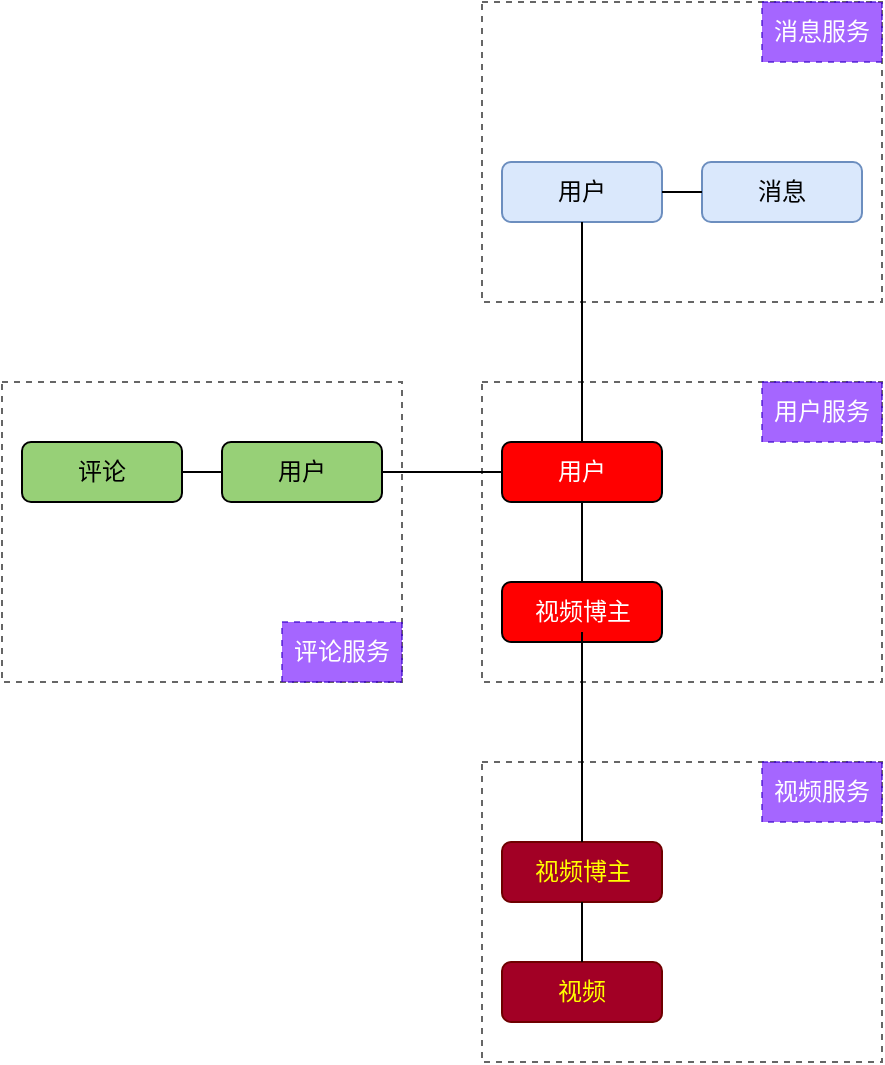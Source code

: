 <mxfile version="18.2.1" type="github">
  <diagram id="S6ZXmyy4FsdETWh7IbG3" name="第 1 页">
    <mxGraphModel dx="1154" dy="563" grid="1" gridSize="10" guides="1" tooltips="1" connect="1" arrows="1" fold="1" page="1" pageScale="1" pageWidth="827" pageHeight="1169" math="0" shadow="0">
      <root>
        <mxCell id="0" />
        <mxCell id="1" parent="0" />
        <mxCell id="gzWLaF3x57dqnRp0WAO5-1" value="" style="rounded=0;whiteSpace=wrap;html=1;opacity=60;dashed=1;" parent="1" vertex="1">
          <mxGeometry x="180" y="260" width="200" height="150" as="geometry" />
        </mxCell>
        <mxCell id="gzWLaF3x57dqnRp0WAO5-2" value="评论服务" style="text;html=1;fillColor=#6a00ff;align=center;verticalAlign=middle;whiteSpace=wrap;rounded=0;dashed=1;opacity=60;strokeColor=#3700CC;fontColor=#ffffff;" parent="1" vertex="1">
          <mxGeometry x="320" y="380" width="60" height="30" as="geometry" />
        </mxCell>
        <mxCell id="gzWLaF3x57dqnRp0WAO5-3" value="" style="rounded=0;whiteSpace=wrap;html=1;opacity=60;dashed=1;" parent="1" vertex="1">
          <mxGeometry x="420" y="260" width="200" height="150" as="geometry" />
        </mxCell>
        <mxCell id="gzWLaF3x57dqnRp0WAO5-4" value="用户服务" style="text;html=1;strokeColor=#3700CC;fillColor=#6a00ff;align=center;verticalAlign=middle;whiteSpace=wrap;rounded=0;dashed=1;opacity=60;fontColor=#ffffff;" parent="1" vertex="1">
          <mxGeometry x="560" y="260" width="60" height="30" as="geometry" />
        </mxCell>
        <mxCell id="gzWLaF3x57dqnRp0WAO5-5" value="" style="rounded=0;whiteSpace=wrap;html=1;opacity=60;dashed=1;" parent="1" vertex="1">
          <mxGeometry x="420" y="450" width="200" height="150" as="geometry" />
        </mxCell>
        <mxCell id="gzWLaF3x57dqnRp0WAO5-6" value="视频服务" style="text;html=1;strokeColor=#3700CC;fillColor=#6a00ff;align=center;verticalAlign=middle;whiteSpace=wrap;rounded=0;dashed=1;opacity=60;fontColor=#ffffff;" parent="1" vertex="1">
          <mxGeometry x="560" y="450" width="60" height="30" as="geometry" />
        </mxCell>
        <mxCell id="gzWLaF3x57dqnRp0WAO5-7" value="" style="rounded=1;whiteSpace=wrap;html=1;fillColor=#97D077;" parent="1" vertex="1">
          <mxGeometry x="190" y="290" width="80" height="30" as="geometry" />
        </mxCell>
        <mxCell id="gzWLaF3x57dqnRp0WAO5-8" value="评论" style="text;html=1;strokeColor=none;fillColor=none;align=center;verticalAlign=middle;whiteSpace=wrap;rounded=0;" parent="1" vertex="1">
          <mxGeometry x="210" y="295" width="40" height="20" as="geometry" />
        </mxCell>
        <mxCell id="gzWLaF3x57dqnRp0WAO5-9" value="" style="rounded=1;whiteSpace=wrap;html=1;fillColor=#FF0000;" parent="1" vertex="1">
          <mxGeometry x="430" y="290" width="80" height="30" as="geometry" />
        </mxCell>
        <mxCell id="gzWLaF3x57dqnRp0WAO5-11" value="用户" style="text;html=1;strokeColor=none;fillColor=none;align=center;verticalAlign=middle;whiteSpace=wrap;rounded=0;fontColor=#FFFFFF;" parent="1" vertex="1">
          <mxGeometry x="450" y="295" width="40" height="20" as="geometry" />
        </mxCell>
        <mxCell id="gzWLaF3x57dqnRp0WAO5-12" value="" style="rounded=1;whiteSpace=wrap;html=1;fillColor=#FF0000;fontColor=#FFFFFF;" parent="1" vertex="1">
          <mxGeometry x="430" y="360" width="80" height="30" as="geometry" />
        </mxCell>
        <mxCell id="gzWLaF3x57dqnRp0WAO5-13" value="视频博主" style="text;html=1;strokeColor=none;fillColor=none;align=center;verticalAlign=middle;whiteSpace=wrap;rounded=0;fontColor=#FFFFFF;" parent="1" vertex="1">
          <mxGeometry x="437.5" y="365" width="65" height="20" as="geometry" />
        </mxCell>
        <mxCell id="gzWLaF3x57dqnRp0WAO5-16" value="" style="endArrow=none;html=1;rounded=0;exitX=0.5;exitY=0;exitDx=0;exitDy=0;entryX=0.5;entryY=1;entryDx=0;entryDy=0;" parent="1" source="gzWLaF3x57dqnRp0WAO5-12" target="gzWLaF3x57dqnRp0WAO5-9" edge="1">
          <mxGeometry width="50" height="50" relative="1" as="geometry">
            <mxPoint x="350" y="350" as="sourcePoint" />
            <mxPoint x="400" y="300" as="targetPoint" />
          </mxGeometry>
        </mxCell>
        <mxCell id="gzWLaF3x57dqnRp0WAO5-17" value="" style="rounded=1;whiteSpace=wrap;html=1;fillColor=#97D077;" parent="1" vertex="1">
          <mxGeometry x="290" y="290" width="80" height="30" as="geometry" />
        </mxCell>
        <mxCell id="gzWLaF3x57dqnRp0WAO5-18" value="" style="endArrow=none;html=1;rounded=0;entryX=0;entryY=0.5;entryDx=0;entryDy=0;exitX=1;exitY=0.5;exitDx=0;exitDy=0;" parent="1" source="gzWLaF3x57dqnRp0WAO5-17" target="gzWLaF3x57dqnRp0WAO5-9" edge="1">
          <mxGeometry width="50" height="50" relative="1" as="geometry">
            <mxPoint x="280" y="470" as="sourcePoint" />
            <mxPoint x="330" y="420" as="targetPoint" />
          </mxGeometry>
        </mxCell>
        <mxCell id="gzWLaF3x57dqnRp0WAO5-19" value="用户" style="text;html=1;strokeColor=none;fillColor=none;align=center;verticalAlign=middle;whiteSpace=wrap;rounded=0;" parent="1" vertex="1">
          <mxGeometry x="310" y="295" width="40" height="20" as="geometry" />
        </mxCell>
        <mxCell id="gzWLaF3x57dqnRp0WAO5-20" value="" style="endArrow=none;html=1;rounded=0;entryX=0;entryY=0.5;entryDx=0;entryDy=0;exitX=1;exitY=0.5;exitDx=0;exitDy=0;" parent="1" source="gzWLaF3x57dqnRp0WAO5-7" target="gzWLaF3x57dqnRp0WAO5-17" edge="1">
          <mxGeometry width="50" height="50" relative="1" as="geometry">
            <mxPoint x="360" y="470" as="sourcePoint" />
            <mxPoint x="410" y="420" as="targetPoint" />
          </mxGeometry>
        </mxCell>
        <mxCell id="gzWLaF3x57dqnRp0WAO5-21" value="" style="rounded=1;whiteSpace=wrap;html=1;fillColor=#a20025;fontColor=#FFFF00;strokeColor=#6F0000;" parent="1" vertex="1">
          <mxGeometry x="430" y="490" width="80" height="30" as="geometry" />
        </mxCell>
        <mxCell id="gzWLaF3x57dqnRp0WAO5-22" value="视频博主" style="text;html=1;strokeColor=none;fillColor=none;align=center;verticalAlign=middle;whiteSpace=wrap;rounded=0;fontColor=#FFFF00;" parent="1" vertex="1">
          <mxGeometry x="437.5" y="495" width="65" height="20" as="geometry" />
        </mxCell>
        <mxCell id="gzWLaF3x57dqnRp0WAO5-23" value="" style="endArrow=none;html=1;rounded=0;entryX=0.5;entryY=1;entryDx=0;entryDy=0;exitX=0.5;exitY=0;exitDx=0;exitDy=0;" parent="1" source="gzWLaF3x57dqnRp0WAO5-21" target="gzWLaF3x57dqnRp0WAO5-13" edge="1">
          <mxGeometry width="50" height="50" relative="1" as="geometry">
            <mxPoint x="430" y="480" as="sourcePoint" />
            <mxPoint x="480" y="430" as="targetPoint" />
          </mxGeometry>
        </mxCell>
        <mxCell id="gzWLaF3x57dqnRp0WAO5-24" value="" style="rounded=1;whiteSpace=wrap;html=1;fillColor=#a20025;fontColor=#ffffff;strokeColor=#6F0000;" parent="1" vertex="1">
          <mxGeometry x="430" y="550" width="80" height="30" as="geometry" />
        </mxCell>
        <mxCell id="gzWLaF3x57dqnRp0WAO5-25" value="视频" style="text;html=1;strokeColor=none;fillColor=none;align=center;verticalAlign=middle;whiteSpace=wrap;rounded=0;fontColor=#FFFF00;" parent="1" vertex="1">
          <mxGeometry x="450" y="555" width="40" height="20" as="geometry" />
        </mxCell>
        <mxCell id="gzWLaF3x57dqnRp0WAO5-26" value="" style="endArrow=none;html=1;rounded=0;entryX=0.5;entryY=1;entryDx=0;entryDy=0;exitX=0.5;exitY=0;exitDx=0;exitDy=0;" parent="1" source="gzWLaF3x57dqnRp0WAO5-24" target="gzWLaF3x57dqnRp0WAO5-21" edge="1">
          <mxGeometry width="50" height="50" relative="1" as="geometry">
            <mxPoint x="270" y="470" as="sourcePoint" />
            <mxPoint x="320" y="420" as="targetPoint" />
          </mxGeometry>
        </mxCell>
        <mxCell id="_zE-EVqH1MzZmND_R3W--1" value="" style="rounded=0;whiteSpace=wrap;html=1;opacity=60;dashed=1;" vertex="1" parent="1">
          <mxGeometry x="420" y="70" width="200" height="150" as="geometry" />
        </mxCell>
        <mxCell id="_zE-EVqH1MzZmND_R3W--2" value="消息服务" style="text;html=1;fillColor=#6a00ff;align=center;verticalAlign=middle;whiteSpace=wrap;rounded=0;dashed=1;opacity=60;strokeColor=#3700CC;fontColor=#ffffff;" vertex="1" parent="1">
          <mxGeometry x="560" y="70" width="60" height="30" as="geometry" />
        </mxCell>
        <mxCell id="_zE-EVqH1MzZmND_R3W--3" value="" style="rounded=1;whiteSpace=wrap;html=1;fillColor=#dae8fc;strokeColor=#6c8ebf;" vertex="1" parent="1">
          <mxGeometry x="430" y="150" width="80" height="30" as="geometry" />
        </mxCell>
        <mxCell id="_zE-EVqH1MzZmND_R3W--4" value="用户" style="text;html=1;strokeColor=none;fillColor=none;align=center;verticalAlign=middle;whiteSpace=wrap;rounded=0;" vertex="1" parent="1">
          <mxGeometry x="450" y="155" width="40" height="20" as="geometry" />
        </mxCell>
        <mxCell id="_zE-EVqH1MzZmND_R3W--5" value="" style="rounded=1;whiteSpace=wrap;html=1;fillColor=#dae8fc;strokeColor=#6c8ebf;" vertex="1" parent="1">
          <mxGeometry x="530" y="150" width="80" height="30" as="geometry" />
        </mxCell>
        <mxCell id="_zE-EVqH1MzZmND_R3W--6" value="消息" style="text;html=1;strokeColor=none;fillColor=none;align=center;verticalAlign=middle;whiteSpace=wrap;rounded=0;" vertex="1" parent="1">
          <mxGeometry x="550" y="155" width="40" height="20" as="geometry" />
        </mxCell>
        <mxCell id="_zE-EVqH1MzZmND_R3W--7" value="" style="endArrow=none;html=1;rounded=0;entryX=0;entryY=0.5;entryDx=0;entryDy=0;exitX=1;exitY=0.5;exitDx=0;exitDy=0;" edge="1" parent="1" source="_zE-EVqH1MzZmND_R3W--3" target="_zE-EVqH1MzZmND_R3W--5">
          <mxGeometry width="50" height="50" relative="1" as="geometry">
            <mxPoint x="600" y="330" as="sourcePoint" />
            <mxPoint x="650" y="280" as="targetPoint" />
          </mxGeometry>
        </mxCell>
        <mxCell id="_zE-EVqH1MzZmND_R3W--8" value="" style="endArrow=none;html=1;rounded=0;edgeStyle=orthogonalEdgeStyle;entryX=0.5;entryY=1;entryDx=0;entryDy=0;exitX=0.5;exitY=0;exitDx=0;exitDy=0;" edge="1" parent="1" source="gzWLaF3x57dqnRp0WAO5-9" target="_zE-EVqH1MzZmND_R3W--3">
          <mxGeometry width="50" height="50" relative="1" as="geometry">
            <mxPoint x="470" y="280" as="sourcePoint" />
            <mxPoint x="350" y="95" as="targetPoint" />
          </mxGeometry>
        </mxCell>
      </root>
    </mxGraphModel>
  </diagram>
</mxfile>
